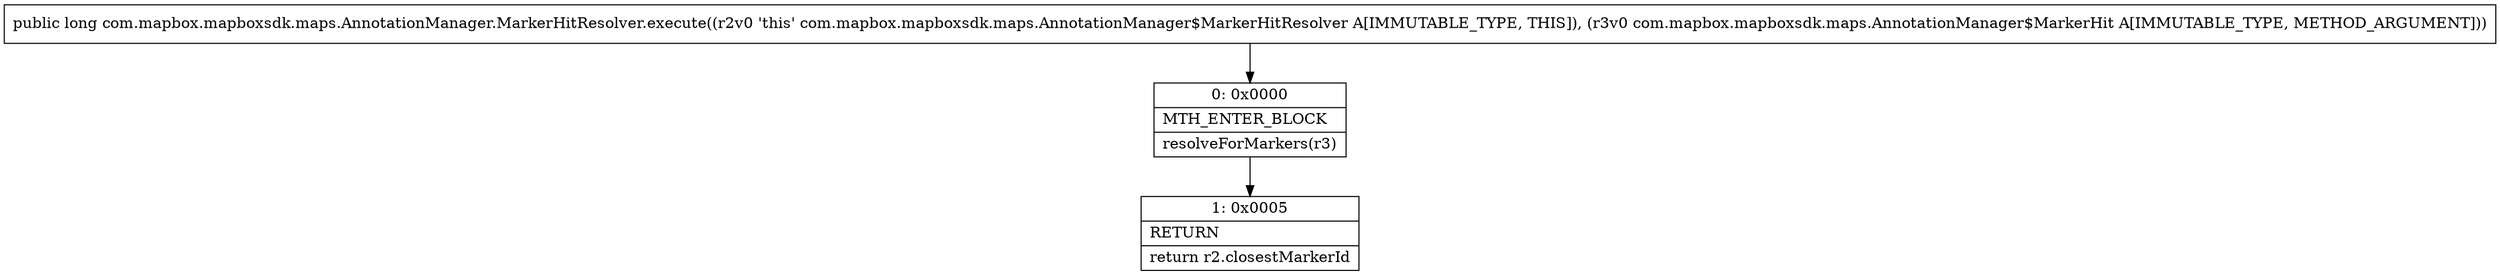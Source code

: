 digraph "CFG forcom.mapbox.mapboxsdk.maps.AnnotationManager.MarkerHitResolver.execute(Lcom\/mapbox\/mapboxsdk\/maps\/AnnotationManager$MarkerHit;)J" {
Node_0 [shape=record,label="{0\:\ 0x0000|MTH_ENTER_BLOCK\l|resolveForMarkers(r3)\l}"];
Node_1 [shape=record,label="{1\:\ 0x0005|RETURN\l|return r2.closestMarkerId\l}"];
MethodNode[shape=record,label="{public long com.mapbox.mapboxsdk.maps.AnnotationManager.MarkerHitResolver.execute((r2v0 'this' com.mapbox.mapboxsdk.maps.AnnotationManager$MarkerHitResolver A[IMMUTABLE_TYPE, THIS]), (r3v0 com.mapbox.mapboxsdk.maps.AnnotationManager$MarkerHit A[IMMUTABLE_TYPE, METHOD_ARGUMENT])) }"];
MethodNode -> Node_0;
Node_0 -> Node_1;
}

